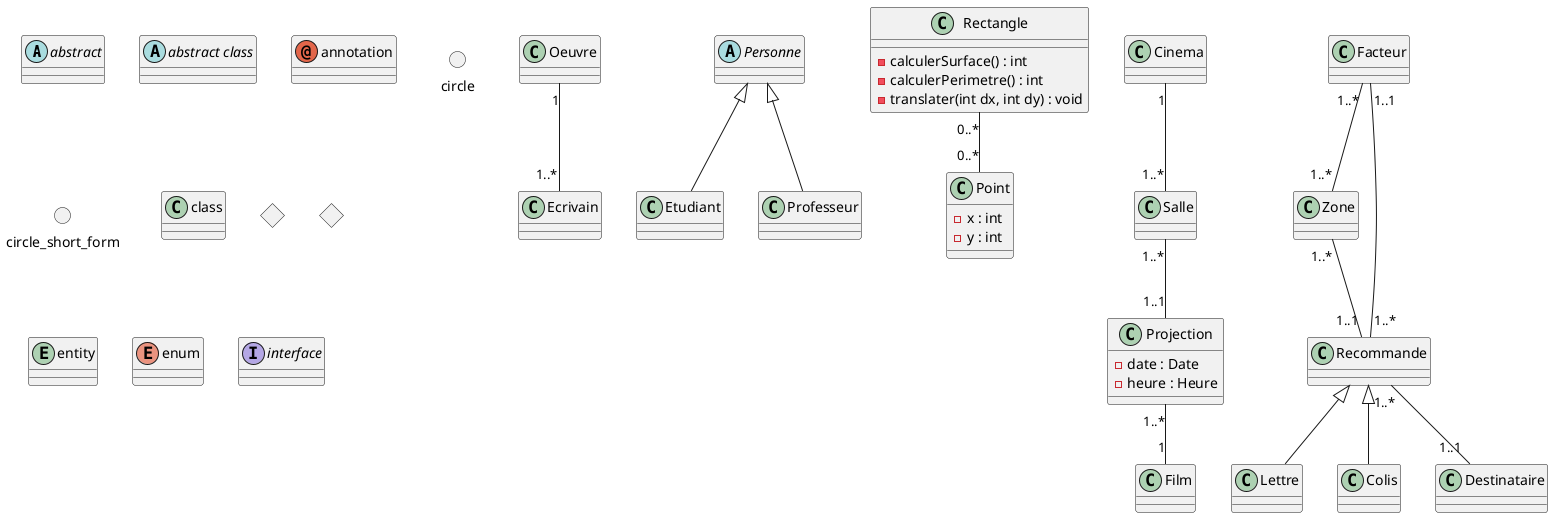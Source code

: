 @startuml
abstract        abstract
abstract class  "abstract class"
annotation      annotation
circle          circle
()              circle_short_form
class           class
diamond         diamond
<>              diamond_short_form
entity          entity
enum            enum
interface       interface


class Ecrivain{}
class Oeuvre{}
Oeuvre "1" -- "1..*" Ecrivain

abstract Personne{}
class Etudiant{}
class Professeur{}
Personne <|-- Etudiant
Personne <|-- Professeur

class Rectangle{
    - calculerSurface() : int
    - calculerPerimetre() : int
    - translater(int dx, int dy) : void
}
class Point{
    - x : int
    - y : int
}
Rectangle "0..*" -- "0..*" Point

class Cinema {}
class Salle{}
class Film{}
class Projection{
    - date : Date
    - heure : Heure
}
Cinema "1" -- "1..*" Salle
Salle "1..*" -- "1..1" Projection
Projection "1..*" -- "1" Film

class Facteur{}
class Zone{}
class Recommande{}
class Lettre{}
class Colis{}
class Destinataire{}

Facteur "1..*" -- "1..*" Zone
Zone "1..*" -- "1..1" Recommande
Recommande "1..*" -- "1..1" Destinataire
Recommande "1..*" -- "1..1" Facteur
Recommande <|-- Lettre
Recommande <|-- Colis




@enduml